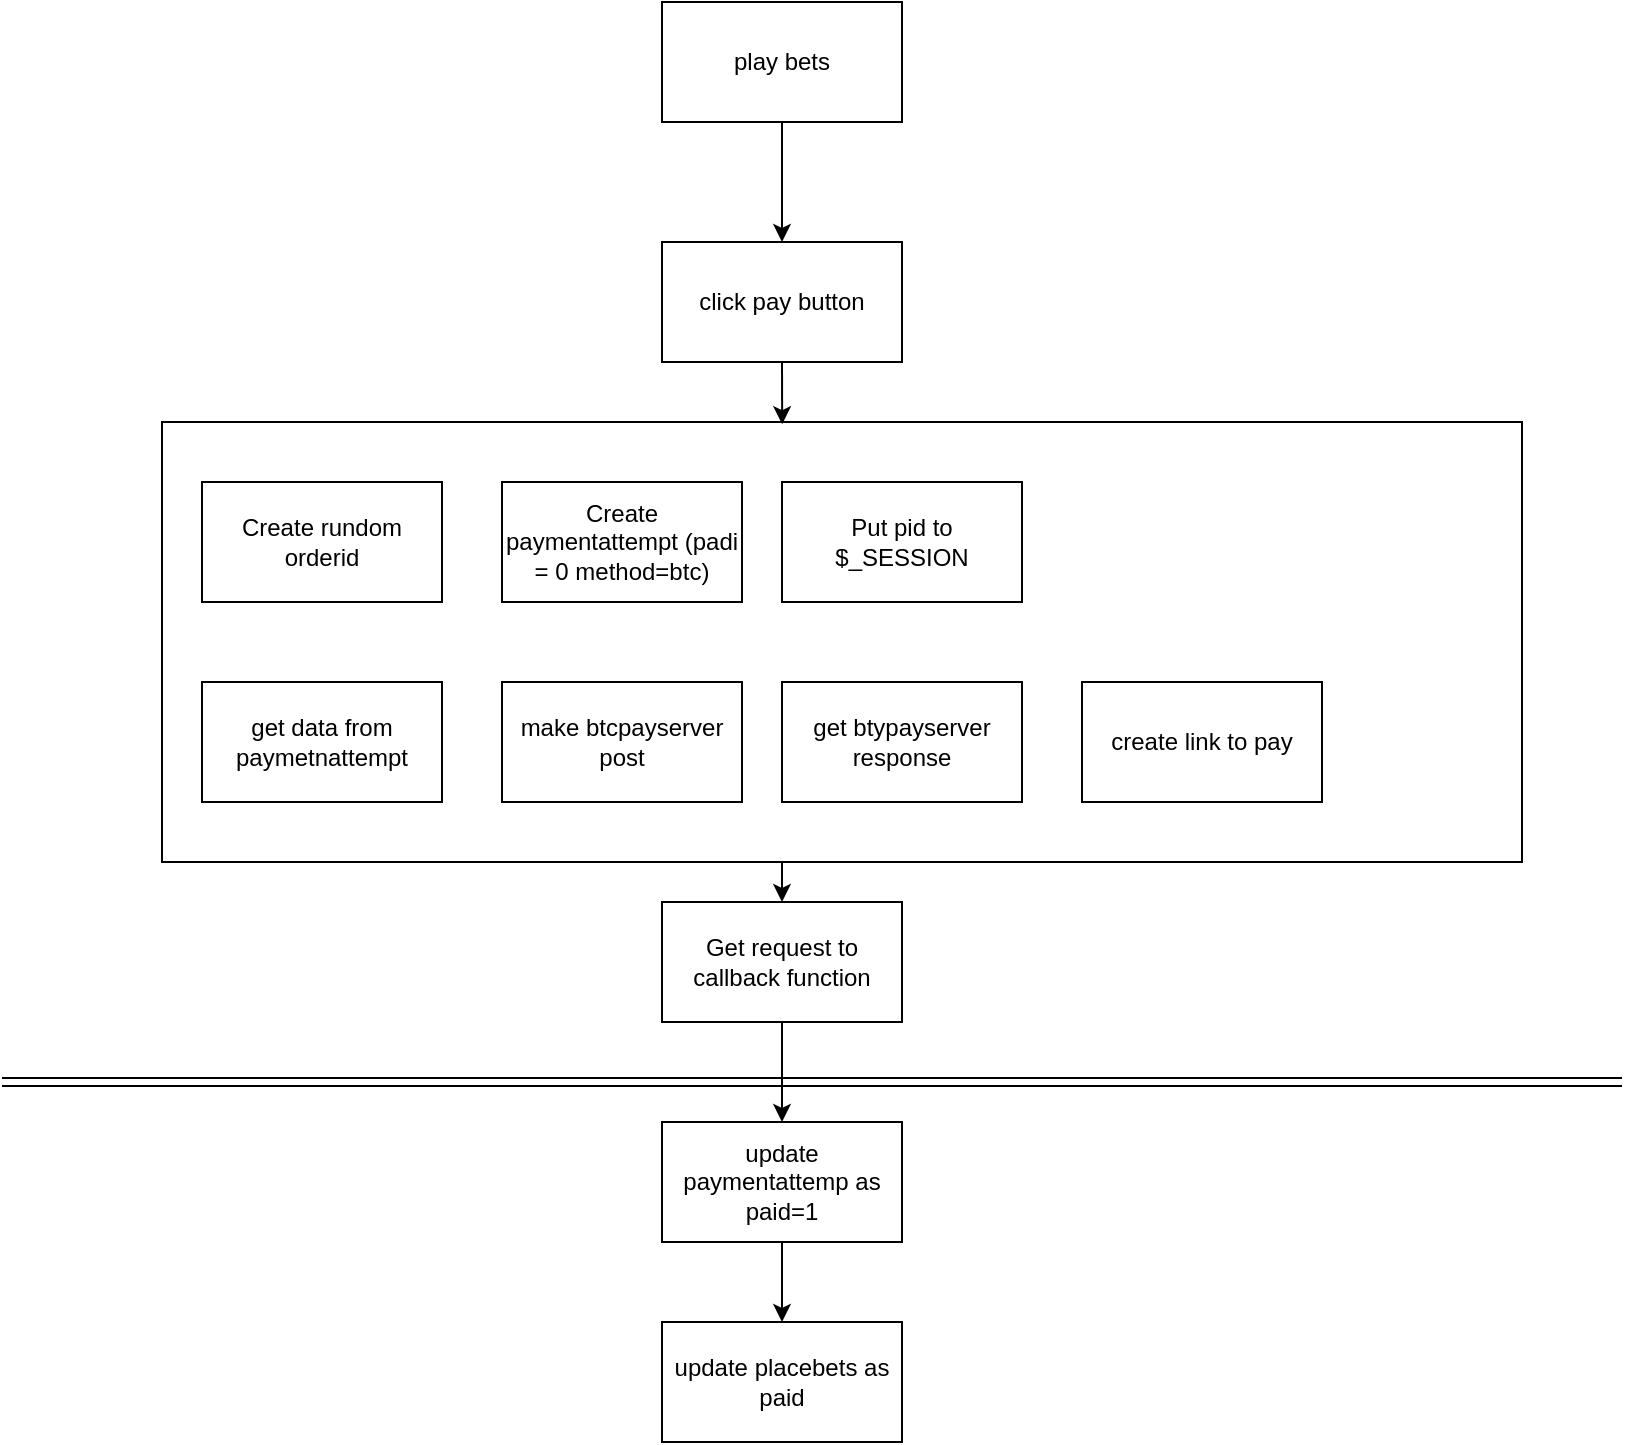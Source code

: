 <mxfile version="12.7.2" type="github">
  <diagram id="C5RBs43oDa-KdzZeNtuy" name="Page-1">
    <mxGraphModel dx="1320" dy="713" grid="1" gridSize="10" guides="1" tooltips="1" connect="1" arrows="1" fold="1" page="1" pageScale="1" pageWidth="827" pageHeight="1169" math="0" shadow="0">
      <root>
        <mxCell id="WIyWlLk6GJQsqaUBKTNV-0" />
        <mxCell id="WIyWlLk6GJQsqaUBKTNV-1" parent="WIyWlLk6GJQsqaUBKTNV-0" />
        <mxCell id="HoNAVtkGOIX-Mj8xGK05-3" value="" style="rounded=0;whiteSpace=wrap;html=1;" vertex="1" parent="WIyWlLk6GJQsqaUBKTNV-1">
          <mxGeometry x="90" y="250" width="680" height="220" as="geometry" />
        </mxCell>
        <mxCell id="WuI954sRfG316JCodlSw-79" value="" style="shape=link;html=1;" parent="WIyWlLk6GJQsqaUBKTNV-1" edge="1">
          <mxGeometry width="50" height="50" relative="1" as="geometry">
            <mxPoint x="10" y="580" as="sourcePoint" />
            <mxPoint x="820" y="580" as="targetPoint" />
          </mxGeometry>
        </mxCell>
        <mxCell id="HoNAVtkGOIX-Mj8xGK05-6" style="edgeStyle=orthogonalEdgeStyle;rounded=0;orthogonalLoop=1;jettySize=auto;html=1;exitX=0.5;exitY=1;exitDx=0;exitDy=0;entryX=0.5;entryY=0;entryDx=0;entryDy=0;" edge="1" parent="WIyWlLk6GJQsqaUBKTNV-1" source="HoNAVtkGOIX-Mj8xGK05-0" target="HoNAVtkGOIX-Mj8xGK05-1">
          <mxGeometry relative="1" as="geometry" />
        </mxCell>
        <mxCell id="HoNAVtkGOIX-Mj8xGK05-0" value="play bets" style="rounded=0;whiteSpace=wrap;html=1;" vertex="1" parent="WIyWlLk6GJQsqaUBKTNV-1">
          <mxGeometry x="340" y="40" width="120" height="60" as="geometry" />
        </mxCell>
        <mxCell id="HoNAVtkGOIX-Mj8xGK05-7" style="edgeStyle=orthogonalEdgeStyle;rounded=0;orthogonalLoop=1;jettySize=auto;html=1;exitX=0.5;exitY=1;exitDx=0;exitDy=0;entryX=0.456;entryY=0.005;entryDx=0;entryDy=0;entryPerimeter=0;" edge="1" parent="WIyWlLk6GJQsqaUBKTNV-1" source="HoNAVtkGOIX-Mj8xGK05-1" target="HoNAVtkGOIX-Mj8xGK05-3">
          <mxGeometry relative="1" as="geometry" />
        </mxCell>
        <mxCell id="HoNAVtkGOIX-Mj8xGK05-1" value="click pay button" style="rounded=0;whiteSpace=wrap;html=1;" vertex="1" parent="WIyWlLk6GJQsqaUBKTNV-1">
          <mxGeometry x="340" y="160" width="120" height="60" as="geometry" />
        </mxCell>
        <mxCell id="HoNAVtkGOIX-Mj8xGK05-8" value="Create rundom orderid" style="rounded=0;whiteSpace=wrap;html=1;" vertex="1" parent="WIyWlLk6GJQsqaUBKTNV-1">
          <mxGeometry x="110" y="280" width="120" height="60" as="geometry" />
        </mxCell>
        <mxCell id="HoNAVtkGOIX-Mj8xGK05-9" value="Create paymentattempt (padi = 0 method=btc)" style="rounded=0;whiteSpace=wrap;html=1;" vertex="1" parent="WIyWlLk6GJQsqaUBKTNV-1">
          <mxGeometry x="260" y="280" width="120" height="60" as="geometry" />
        </mxCell>
        <mxCell id="HoNAVtkGOIX-Mj8xGK05-10" value="Put pid to $_SESSION" style="rounded=0;whiteSpace=wrap;html=1;" vertex="1" parent="WIyWlLk6GJQsqaUBKTNV-1">
          <mxGeometry x="400" y="280" width="120" height="60" as="geometry" />
        </mxCell>
        <mxCell id="HoNAVtkGOIX-Mj8xGK05-11" value="get data from paymetnattempt" style="rounded=0;whiteSpace=wrap;html=1;" vertex="1" parent="WIyWlLk6GJQsqaUBKTNV-1">
          <mxGeometry x="110" y="380" width="120" height="60" as="geometry" />
        </mxCell>
        <mxCell id="HoNAVtkGOIX-Mj8xGK05-12" value="make btcpayserver post" style="rounded=0;whiteSpace=wrap;html=1;" vertex="1" parent="WIyWlLk6GJQsqaUBKTNV-1">
          <mxGeometry x="260" y="380" width="120" height="60" as="geometry" />
        </mxCell>
        <mxCell id="HoNAVtkGOIX-Mj8xGK05-13" value="get btypayserver response" style="rounded=0;whiteSpace=wrap;html=1;" vertex="1" parent="WIyWlLk6GJQsqaUBKTNV-1">
          <mxGeometry x="400" y="380" width="120" height="60" as="geometry" />
        </mxCell>
        <mxCell id="HoNAVtkGOIX-Mj8xGK05-14" value="create link to pay" style="rounded=0;whiteSpace=wrap;html=1;" vertex="1" parent="WIyWlLk6GJQsqaUBKTNV-1">
          <mxGeometry x="550" y="380" width="120" height="60" as="geometry" />
        </mxCell>
        <mxCell id="HoNAVtkGOIX-Mj8xGK05-19" style="edgeStyle=orthogonalEdgeStyle;rounded=0;orthogonalLoop=1;jettySize=auto;html=1;entryX=0.5;entryY=0;entryDx=0;entryDy=0;" edge="1" parent="WIyWlLk6GJQsqaUBKTNV-1" target="HoNAVtkGOIX-Mj8xGK05-15">
          <mxGeometry relative="1" as="geometry">
            <mxPoint x="400" y="470" as="sourcePoint" />
          </mxGeometry>
        </mxCell>
        <mxCell id="HoNAVtkGOIX-Mj8xGK05-20" style="edgeStyle=orthogonalEdgeStyle;rounded=0;orthogonalLoop=1;jettySize=auto;html=1;exitX=0.5;exitY=1;exitDx=0;exitDy=0;entryX=0.5;entryY=0;entryDx=0;entryDy=0;" edge="1" parent="WIyWlLk6GJQsqaUBKTNV-1" source="HoNAVtkGOIX-Mj8xGK05-15" target="HoNAVtkGOIX-Mj8xGK05-16">
          <mxGeometry relative="1" as="geometry" />
        </mxCell>
        <mxCell id="HoNAVtkGOIX-Mj8xGK05-15" value="Get request to callback function" style="rounded=0;whiteSpace=wrap;html=1;" vertex="1" parent="WIyWlLk6GJQsqaUBKTNV-1">
          <mxGeometry x="340" y="490" width="120" height="60" as="geometry" />
        </mxCell>
        <mxCell id="HoNAVtkGOIX-Mj8xGK05-21" style="edgeStyle=orthogonalEdgeStyle;rounded=0;orthogonalLoop=1;jettySize=auto;html=1;exitX=0.5;exitY=1;exitDx=0;exitDy=0;entryX=0.5;entryY=0;entryDx=0;entryDy=0;" edge="1" parent="WIyWlLk6GJQsqaUBKTNV-1" source="HoNAVtkGOIX-Mj8xGK05-16" target="HoNAVtkGOIX-Mj8xGK05-17">
          <mxGeometry relative="1" as="geometry" />
        </mxCell>
        <mxCell id="HoNAVtkGOIX-Mj8xGK05-16" value="update paymentattemp as paid=1" style="rounded=0;whiteSpace=wrap;html=1;" vertex="1" parent="WIyWlLk6GJQsqaUBKTNV-1">
          <mxGeometry x="340" y="600" width="120" height="60" as="geometry" />
        </mxCell>
        <mxCell id="HoNAVtkGOIX-Mj8xGK05-17" value="update placebets as paid" style="rounded=0;whiteSpace=wrap;html=1;" vertex="1" parent="WIyWlLk6GJQsqaUBKTNV-1">
          <mxGeometry x="340" y="700" width="120" height="60" as="geometry" />
        </mxCell>
      </root>
    </mxGraphModel>
  </diagram>
</mxfile>
